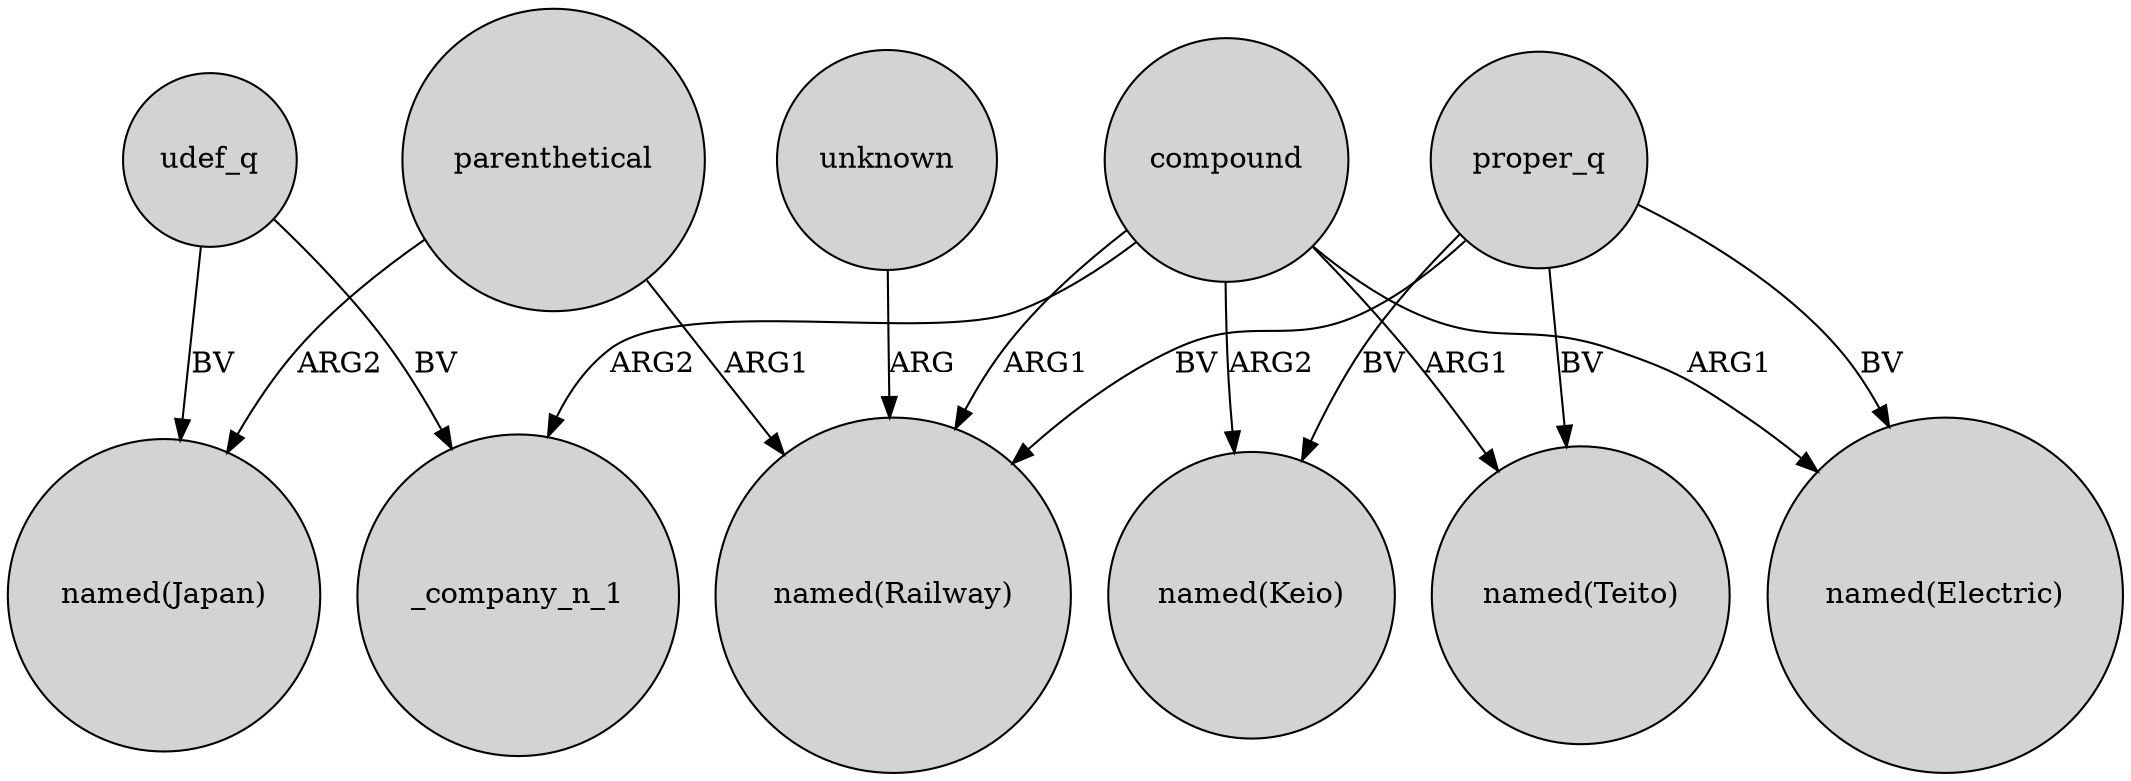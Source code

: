 digraph {
	node [shape=circle style=filled]
	compound -> "named(Railway)" [label=ARG1]
	compound -> "named(Electric)" [label=ARG1]
	udef_q -> "named(Japan)" [label=BV]
	parenthetical -> "named(Railway)" [label=ARG1]
	compound -> "named(Keio)" [label=ARG2]
	proper_q -> "named(Electric)" [label=BV]
	unknown -> "named(Railway)" [label=ARG]
	proper_q -> "named(Railway)" [label=BV]
	compound -> "named(Teito)" [label=ARG1]
	proper_q -> "named(Keio)" [label=BV]
	proper_q -> "named(Teito)" [label=BV]
	udef_q -> _company_n_1 [label=BV]
	parenthetical -> "named(Japan)" [label=ARG2]
	compound -> _company_n_1 [label=ARG2]
}
